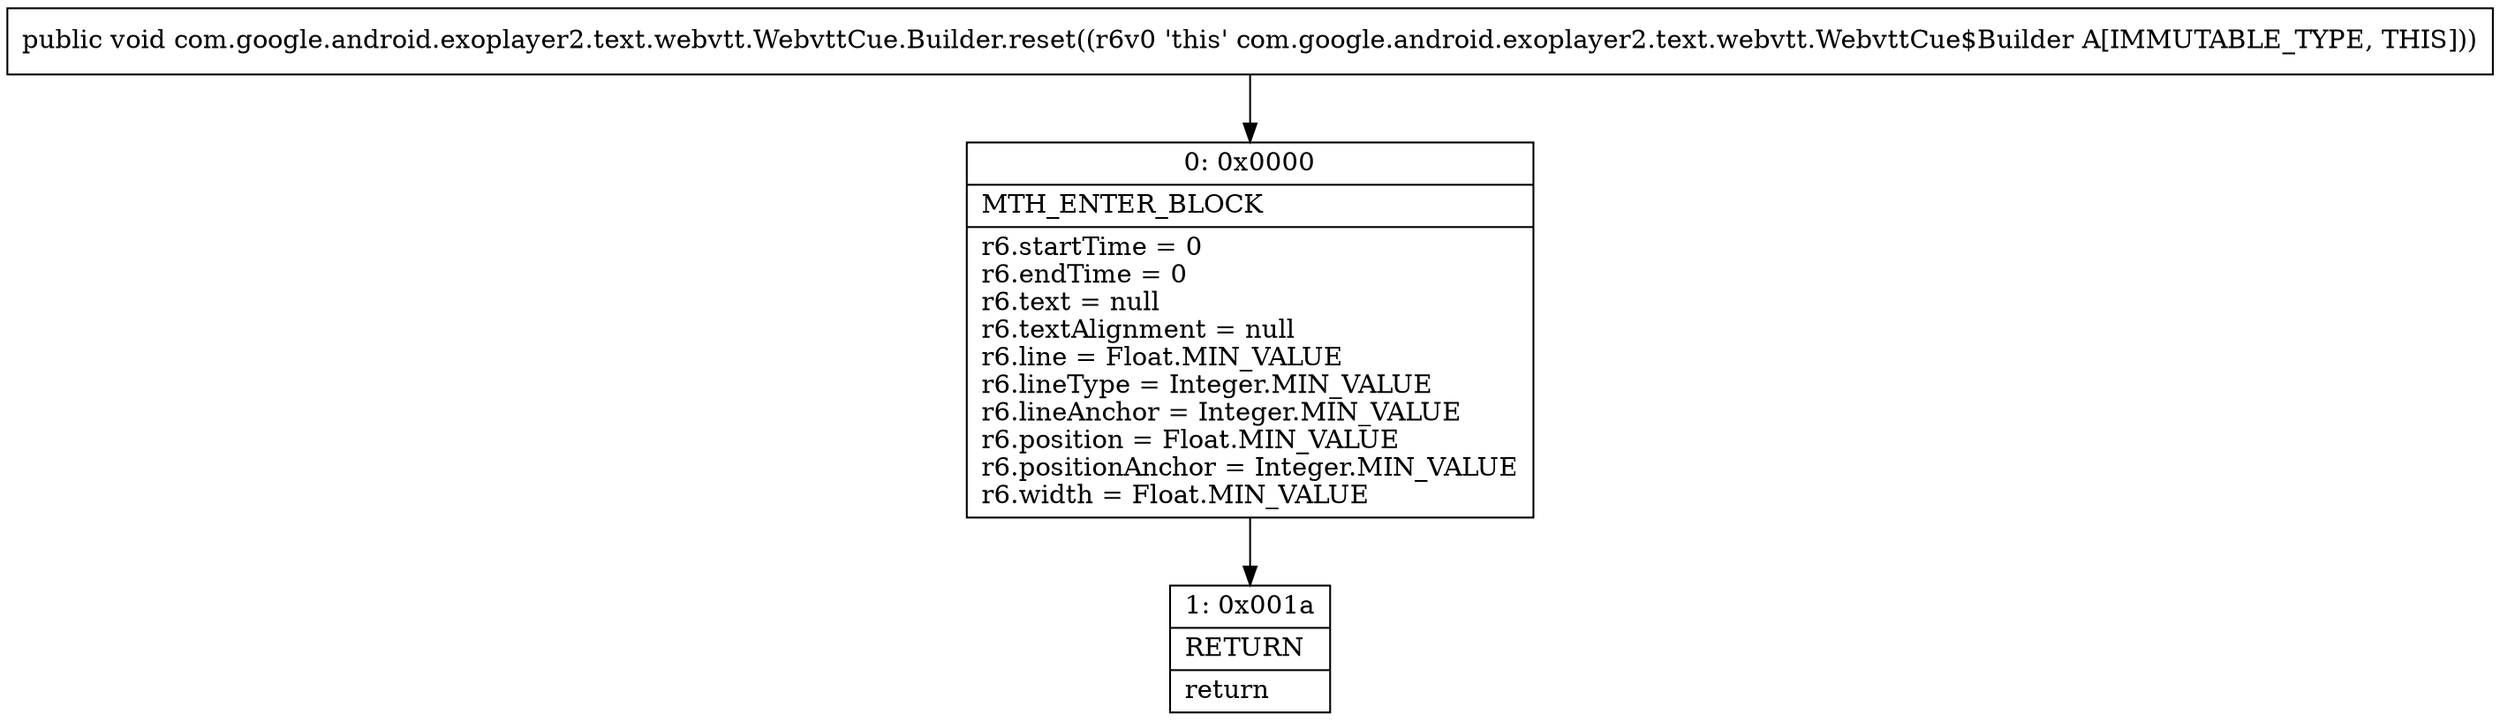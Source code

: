 digraph "CFG forcom.google.android.exoplayer2.text.webvtt.WebvttCue.Builder.reset()V" {
Node_0 [shape=record,label="{0\:\ 0x0000|MTH_ENTER_BLOCK\l|r6.startTime = 0\lr6.endTime = 0\lr6.text = null\lr6.textAlignment = null\lr6.line = Float.MIN_VALUE\lr6.lineType = Integer.MIN_VALUE\lr6.lineAnchor = Integer.MIN_VALUE\lr6.position = Float.MIN_VALUE\lr6.positionAnchor = Integer.MIN_VALUE\lr6.width = Float.MIN_VALUE\l}"];
Node_1 [shape=record,label="{1\:\ 0x001a|RETURN\l|return\l}"];
MethodNode[shape=record,label="{public void com.google.android.exoplayer2.text.webvtt.WebvttCue.Builder.reset((r6v0 'this' com.google.android.exoplayer2.text.webvtt.WebvttCue$Builder A[IMMUTABLE_TYPE, THIS])) }"];
MethodNode -> Node_0;
Node_0 -> Node_1;
}


